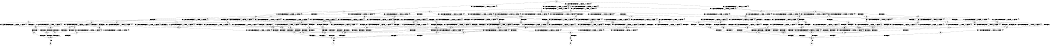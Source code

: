 digraph BCG {
size = "7, 10.5";
center = TRUE;
node [shape = circle];
0 [peripheries = 2];
0 -> 1 [label = "EX !0 !ATOMIC_EXCH_BRANCH (1, +1, TRUE, +0, 2, TRUE) !{0}"];
0 -> 2 [label = "EX !2 !ATOMIC_EXCH_BRANCH (1, +0, FALSE, +0, 1, TRUE) !{0}"];
0 -> 3 [label = "EX !1 !ATOMIC_EXCH_BRANCH (1, +1, TRUE, +0, 2, TRUE) !{0}"];
0 -> 4 [label = "EX !0 !ATOMIC_EXCH_BRANCH (1, +1, TRUE, +0, 2, TRUE) !{0}"];
1 -> 5 [label = "EX !2 !ATOMIC_EXCH_BRANCH (1, +0, FALSE, +0, 1, FALSE) !{0}"];
1 -> 6 [label = "EX !1 !ATOMIC_EXCH_BRANCH (1, +1, TRUE, +0, 2, FALSE) !{0}"];
1 -> 7 [label = "TERMINATE !0"];
2 -> 2 [label = "EX !2 !ATOMIC_EXCH_BRANCH (1, +0, FALSE, +0, 1, TRUE) !{0}"];
2 -> 8 [label = "EX !0 !ATOMIC_EXCH_BRANCH (1, +1, TRUE, +0, 2, TRUE) !{0}"];
2 -> 9 [label = "EX !1 !ATOMIC_EXCH_BRANCH (1, +1, TRUE, +0, 2, TRUE) !{0}"];
2 -> 10 [label = "EX !0 !ATOMIC_EXCH_BRANCH (1, +1, TRUE, +0, 2, TRUE) !{0}"];
3 -> 6 [label = "EX !0 !ATOMIC_EXCH_BRANCH (1, +1, TRUE, +0, 2, FALSE) !{0}"];
3 -> 11 [label = "EX !2 !ATOMIC_EXCH_BRANCH (1, +0, FALSE, +0, 1, FALSE) !{0}"];
3 -> 12 [label = "TERMINATE !1"];
3 -> 13 [label = "EX !0 !ATOMIC_EXCH_BRANCH (1, +1, TRUE, +0, 2, FALSE) !{0}"];
4 -> 14 [label = "EX !2 !ATOMIC_EXCH_BRANCH (1, +0, FALSE, +0, 1, FALSE) !{0}"];
4 -> 13 [label = "EX !1 !ATOMIC_EXCH_BRANCH (1, +1, TRUE, +0, 2, FALSE) !{0}"];
4 -> 15 [label = "TERMINATE !0"];
5 -> 16 [label = "EX !1 !ATOMIC_EXCH_BRANCH (1, +1, TRUE, +0, 2, FALSE) !{0}"];
5 -> 17 [label = "TERMINATE !0"];
5 -> 18 [label = "TERMINATE !2"];
6 -> 19 [label = "EX !2 !ATOMIC_EXCH_BRANCH (1, +0, FALSE, +0, 1, FALSE) !{0}"];
6 -> 20 [label = "TERMINATE !0"];
6 -> 21 [label = "TERMINATE !1"];
7 -> 22 [label = "EX !2 !ATOMIC_EXCH_BRANCH (1, +0, FALSE, +0, 1, FALSE) !{1}"];
7 -> 23 [label = "EX !1 !ATOMIC_EXCH_BRANCH (1, +1, TRUE, +0, 2, FALSE) !{1}"];
7 -> 24 [label = "EX !1 !ATOMIC_EXCH_BRANCH (1, +1, TRUE, +0, 2, FALSE) !{1}"];
8 -> 5 [label = "EX !2 !ATOMIC_EXCH_BRANCH (1, +0, FALSE, +0, 1, FALSE) !{0}"];
8 -> 25 [label = "EX !1 !ATOMIC_EXCH_BRANCH (1, +1, TRUE, +0, 2, FALSE) !{0}"];
8 -> 26 [label = "TERMINATE !0"];
9 -> 11 [label = "EX !2 !ATOMIC_EXCH_BRANCH (1, +0, FALSE, +0, 1, FALSE) !{0}"];
9 -> 25 [label = "EX !0 !ATOMIC_EXCH_BRANCH (1, +1, TRUE, +0, 2, FALSE) !{0}"];
9 -> 27 [label = "TERMINATE !1"];
9 -> 28 [label = "EX !0 !ATOMIC_EXCH_BRANCH (1, +1, TRUE, +0, 2, FALSE) !{0}"];
10 -> 14 [label = "EX !2 !ATOMIC_EXCH_BRANCH (1, +0, FALSE, +0, 1, FALSE) !{0}"];
10 -> 28 [label = "EX !1 !ATOMIC_EXCH_BRANCH (1, +1, TRUE, +0, 2, FALSE) !{0}"];
10 -> 29 [label = "TERMINATE !0"];
11 -> 16 [label = "EX !0 !ATOMIC_EXCH_BRANCH (1, +1, TRUE, +0, 2, FALSE) !{0}"];
11 -> 30 [label = "TERMINATE !2"];
11 -> 31 [label = "TERMINATE !1"];
11 -> 32 [label = "EX !0 !ATOMIC_EXCH_BRANCH (1, +1, TRUE, +0, 2, FALSE) !{0}"];
12 -> 33 [label = "EX !0 !ATOMIC_EXCH_BRANCH (1, +1, TRUE, +0, 2, FALSE) !{1}"];
12 -> 34 [label = "EX !2 !ATOMIC_EXCH_BRANCH (1, +0, FALSE, +0, 1, FALSE) !{1}"];
13 -> 35 [label = "EX !2 !ATOMIC_EXCH_BRANCH (1, +0, FALSE, +0, 1, FALSE) !{0}"];
13 -> 36 [label = "TERMINATE !0"];
13 -> 37 [label = "TERMINATE !1"];
14 -> 32 [label = "EX !1 !ATOMIC_EXCH_BRANCH (1, +1, TRUE, +0, 2, FALSE) !{0}"];
14 -> 38 [label = "TERMINATE !0"];
14 -> 39 [label = "TERMINATE !2"];
15 -> 40 [label = "EX !2 !ATOMIC_EXCH_BRANCH (1, +0, FALSE, +0, 1, FALSE) !{1}"];
15 -> 41 [label = "EX !1 !ATOMIC_EXCH_BRANCH (1, +1, TRUE, +0, 2, FALSE) !{1}"];
16 -> 42 [label = "TERMINATE !0"];
16 -> 43 [label = "TERMINATE !2"];
16 -> 44 [label = "TERMINATE !1"];
17 -> 45 [label = "EX !1 !ATOMIC_EXCH_BRANCH (1, +1, TRUE, +0, 2, FALSE) !{1}"];
17 -> 46 [label = "TERMINATE !2"];
17 -> 47 [label = "EX !1 !ATOMIC_EXCH_BRANCH (1, +1, TRUE, +0, 2, FALSE) !{1}"];
18 -> 48 [label = "EX !1 !ATOMIC_EXCH_BRANCH (1, +1, TRUE, +0, 2, FALSE) !{1}"];
18 -> 46 [label = "TERMINATE !0"];
18 -> 49 [label = "EX !1 !ATOMIC_EXCH_BRANCH (1, +1, TRUE, +0, 2, FALSE) !{1}"];
19 -> 42 [label = "TERMINATE !0"];
19 -> 43 [label = "TERMINATE !2"];
19 -> 44 [label = "TERMINATE !1"];
20 -> 50 [label = "EX !2 !ATOMIC_EXCH_BRANCH (1, +0, FALSE, +0, 1, FALSE) !{1}"];
20 -> 51 [label = "TERMINATE !1"];
21 -> 52 [label = "EX !2 !ATOMIC_EXCH_BRANCH (1, +0, FALSE, +0, 1, FALSE) !{1}"];
21 -> 51 [label = "TERMINATE !0"];
22 -> 45 [label = "EX !1 !ATOMIC_EXCH_BRANCH (1, +1, TRUE, +0, 2, FALSE) !{1}"];
22 -> 46 [label = "TERMINATE !2"];
22 -> 47 [label = "EX !1 !ATOMIC_EXCH_BRANCH (1, +1, TRUE, +0, 2, FALSE) !{1}"];
23 -> 50 [label = "EX !2 !ATOMIC_EXCH_BRANCH (1, +0, FALSE, +0, 1, FALSE) !{1}"];
23 -> 51 [label = "TERMINATE !1"];
24 -> 53 [label = "EX !2 !ATOMIC_EXCH_BRANCH (1, +0, FALSE, +0, 1, FALSE) !{1}"];
24 -> 54 [label = "TERMINATE !1"];
25 -> 19 [label = "EX !2 !ATOMIC_EXCH_BRANCH (1, +0, FALSE, +0, 1, FALSE) !{0}"];
25 -> 55 [label = "TERMINATE !0"];
25 -> 56 [label = "TERMINATE !1"];
26 -> 57 [label = "EX !1 !ATOMIC_EXCH_BRANCH (1, +1, TRUE, +0, 2, FALSE) !{1}"];
26 -> 22 [label = "EX !2 !ATOMIC_EXCH_BRANCH (1, +0, FALSE, +0, 1, FALSE) !{1}"];
26 -> 58 [label = "EX !1 !ATOMIC_EXCH_BRANCH (1, +1, TRUE, +0, 2, FALSE) !{1}"];
27 -> 59 [label = "EX !0 !ATOMIC_EXCH_BRANCH (1, +1, TRUE, +0, 2, FALSE) !{1}"];
27 -> 34 [label = "EX !2 !ATOMIC_EXCH_BRANCH (1, +0, FALSE, +0, 1, FALSE) !{1}"];
28 -> 35 [label = "EX !2 !ATOMIC_EXCH_BRANCH (1, +0, FALSE, +0, 1, FALSE) !{0}"];
28 -> 60 [label = "TERMINATE !0"];
28 -> 61 [label = "TERMINATE !1"];
29 -> 62 [label = "EX !1 !ATOMIC_EXCH_BRANCH (1, +1, TRUE, +0, 2, FALSE) !{1}"];
29 -> 40 [label = "EX !2 !ATOMIC_EXCH_BRANCH (1, +0, FALSE, +0, 1, FALSE) !{1}"];
30 -> 48 [label = "EX !0 !ATOMIC_EXCH_BRANCH (1, +1, TRUE, +0, 2, FALSE) !{1}"];
30 -> 63 [label = "TERMINATE !1"];
31 -> 64 [label = "EX !0 !ATOMIC_EXCH_BRANCH (1, +1, TRUE, +0, 2, FALSE) !{1}"];
31 -> 63 [label = "TERMINATE !2"];
32 -> 65 [label = "TERMINATE !0"];
32 -> 66 [label = "TERMINATE !2"];
32 -> 67 [label = "TERMINATE !1"];
33 -> 52 [label = "EX !2 !ATOMIC_EXCH_BRANCH (1, +0, FALSE, +0, 1, FALSE) !{1}"];
33 -> 51 [label = "TERMINATE !0"];
34 -> 64 [label = "EX !0 !ATOMIC_EXCH_BRANCH (1, +1, TRUE, +0, 2, FALSE) !{1}"];
34 -> 63 [label = "TERMINATE !2"];
35 -> 65 [label = "TERMINATE !0"];
35 -> 66 [label = "TERMINATE !2"];
35 -> 67 [label = "TERMINATE !1"];
36 -> 68 [label = "EX !2 !ATOMIC_EXCH_BRANCH (1, +0, FALSE, +0, 1, FALSE) !{1}"];
36 -> 69 [label = "TERMINATE !1"];
37 -> 70 [label = "EX !2 !ATOMIC_EXCH_BRANCH (1, +0, FALSE, +0, 1, FALSE) !{1}"];
37 -> 69 [label = "TERMINATE !0"];
38 -> 71 [label = "EX !1 !ATOMIC_EXCH_BRANCH (1, +1, TRUE, +0, 2, FALSE) !{1}"];
38 -> 72 [label = "TERMINATE !2"];
39 -> 73 [label = "EX !1 !ATOMIC_EXCH_BRANCH (1, +1, TRUE, +0, 2, FALSE) !{1}"];
39 -> 72 [label = "TERMINATE !0"];
40 -> 71 [label = "EX !1 !ATOMIC_EXCH_BRANCH (1, +1, TRUE, +0, 2, FALSE) !{1}"];
40 -> 72 [label = "TERMINATE !2"];
41 -> 68 [label = "EX !2 !ATOMIC_EXCH_BRANCH (1, +0, FALSE, +0, 1, FALSE) !{1}"];
41 -> 69 [label = "TERMINATE !1"];
42 -> 74 [label = "TERMINATE !2"];
42 -> 75 [label = "TERMINATE !1"];
43 -> 74 [label = "TERMINATE !0"];
43 -> 76 [label = "TERMINATE !1"];
44 -> 75 [label = "TERMINATE !0"];
44 -> 76 [label = "TERMINATE !2"];
45 -> 74 [label = "TERMINATE !2"];
45 -> 75 [label = "TERMINATE !1"];
46 -> 77 [label = "EX !1 !ATOMIC_EXCH_BRANCH (1, +1, TRUE, +0, 2, FALSE) !{2}"];
47 -> 78 [label = "TERMINATE !2"];
47 -> 79 [label = "TERMINATE !1"];
48 -> 74 [label = "TERMINATE !0"];
48 -> 76 [label = "TERMINATE !1"];
49 -> 78 [label = "TERMINATE !0"];
49 -> 80 [label = "TERMINATE !1"];
50 -> 74 [label = "TERMINATE !2"];
50 -> 75 [label = "TERMINATE !1"];
51 -> 81 [label = "EX !2 !ATOMIC_EXCH_BRANCH (1, +0, FALSE, +0, 1, FALSE) !{2}"];
51 -> 82 [label = "EX !2 !ATOMIC_EXCH_BRANCH (1, +0, FALSE, +0, 1, FALSE) !{2}"];
52 -> 75 [label = "TERMINATE !0"];
52 -> 76 [label = "TERMINATE !2"];
53 -> 78 [label = "TERMINATE !2"];
53 -> 79 [label = "TERMINATE !1"];
54 -> 83 [label = "EX !2 !ATOMIC_EXCH_BRANCH (1, +0, FALSE, +0, 1, FALSE) !{2}"];
55 -> 84 [label = "TERMINATE !1"];
55 -> 50 [label = "EX !2 !ATOMIC_EXCH_BRANCH (1, +0, FALSE, +0, 1, FALSE) !{1}"];
56 -> 84 [label = "TERMINATE !0"];
56 -> 52 [label = "EX !2 !ATOMIC_EXCH_BRANCH (1, +0, FALSE, +0, 1, FALSE) !{1}"];
57 -> 50 [label = "EX !2 !ATOMIC_EXCH_BRANCH (1, +0, FALSE, +0, 1, FALSE) !{1}"];
57 -> 84 [label = "TERMINATE !1"];
58 -> 53 [label = "EX !2 !ATOMIC_EXCH_BRANCH (1, +0, FALSE, +0, 1, FALSE) !{1}"];
58 -> 85 [label = "TERMINATE !1"];
59 -> 52 [label = "EX !2 !ATOMIC_EXCH_BRANCH (1, +0, FALSE, +0, 1, FALSE) !{1}"];
59 -> 84 [label = "TERMINATE !0"];
60 -> 86 [label = "TERMINATE !1"];
60 -> 68 [label = "EX !2 !ATOMIC_EXCH_BRANCH (1, +0, FALSE, +0, 1, FALSE) !{1}"];
61 -> 86 [label = "TERMINATE !0"];
61 -> 70 [label = "EX !2 !ATOMIC_EXCH_BRANCH (1, +0, FALSE, +0, 1, FALSE) !{1}"];
62 -> 68 [label = "EX !2 !ATOMIC_EXCH_BRANCH (1, +0, FALSE, +0, 1, FALSE) !{1}"];
62 -> 86 [label = "TERMINATE !1"];
63 -> 87 [label = "EX !0 !ATOMIC_EXCH_BRANCH (1, +1, TRUE, +0, 2, FALSE) !{2}"];
64 -> 75 [label = "TERMINATE !0"];
64 -> 76 [label = "TERMINATE !2"];
65 -> 88 [label = "TERMINATE !2"];
65 -> 89 [label = "TERMINATE !1"];
66 -> 88 [label = "TERMINATE !0"];
66 -> 90 [label = "TERMINATE !1"];
67 -> 89 [label = "TERMINATE !0"];
67 -> 90 [label = "TERMINATE !2"];
68 -> 88 [label = "TERMINATE !2"];
68 -> 89 [label = "TERMINATE !1"];
69 -> 91 [label = "EX !2 !ATOMIC_EXCH_BRANCH (1, +0, FALSE, +0, 1, FALSE) !{2}"];
70 -> 89 [label = "TERMINATE !0"];
70 -> 90 [label = "TERMINATE !2"];
71 -> 88 [label = "TERMINATE !2"];
71 -> 89 [label = "TERMINATE !1"];
72 -> 92 [label = "EX !1 !ATOMIC_EXCH_BRANCH (1, +1, TRUE, +0, 2, FALSE) !{2}"];
73 -> 88 [label = "TERMINATE !0"];
73 -> 90 [label = "TERMINATE !1"];
74 -> 93 [label = "TERMINATE !1"];
75 -> 93 [label = "TERMINATE !2"];
76 -> 93 [label = "TERMINATE !0"];
77 -> 93 [label = "TERMINATE !1"];
78 -> 94 [label = "TERMINATE !1"];
79 -> 94 [label = "TERMINATE !2"];
80 -> 94 [label = "TERMINATE !0"];
81 -> 93 [label = "TERMINATE !2"];
82 -> 95 [label = "TERMINATE !2"];
83 -> 94 [label = "TERMINATE !2"];
84 -> 81 [label = "EX !2 !ATOMIC_EXCH_BRANCH (1, +0, FALSE, +0, 1, FALSE) !{2}"];
84 -> 82 [label = "EX !2 !ATOMIC_EXCH_BRANCH (1, +0, FALSE, +0, 1, FALSE) !{2}"];
85 -> 83 [label = "EX !2 !ATOMIC_EXCH_BRANCH (1, +0, FALSE, +0, 1, FALSE) !{2}"];
86 -> 91 [label = "EX !2 !ATOMIC_EXCH_BRANCH (1, +0, FALSE, +0, 1, FALSE) !{2}"];
87 -> 93 [label = "TERMINATE !0"];
88 -> 96 [label = "TERMINATE !1"];
89 -> 96 [label = "TERMINATE !2"];
90 -> 96 [label = "TERMINATE !0"];
91 -> 96 [label = "TERMINATE !2"];
92 -> 96 [label = "TERMINATE !1"];
93 -> 97 [label = "exit"];
94 -> 98 [label = "exit"];
95 -> 99 [label = "exit"];
96 -> 100 [label = "exit"];
}
